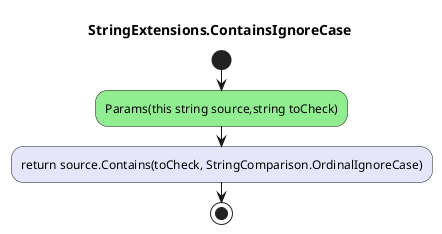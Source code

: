 @startuml StringExtensions.ContainsIgnoreCase
title StringExtensions.ContainsIgnoreCase
start
#LightGreen:Params(this string source,string toCheck);
#Lavender:return source.Contains(toCheck, StringComparison.OrdinalIgnoreCase);
stop
@enduml
